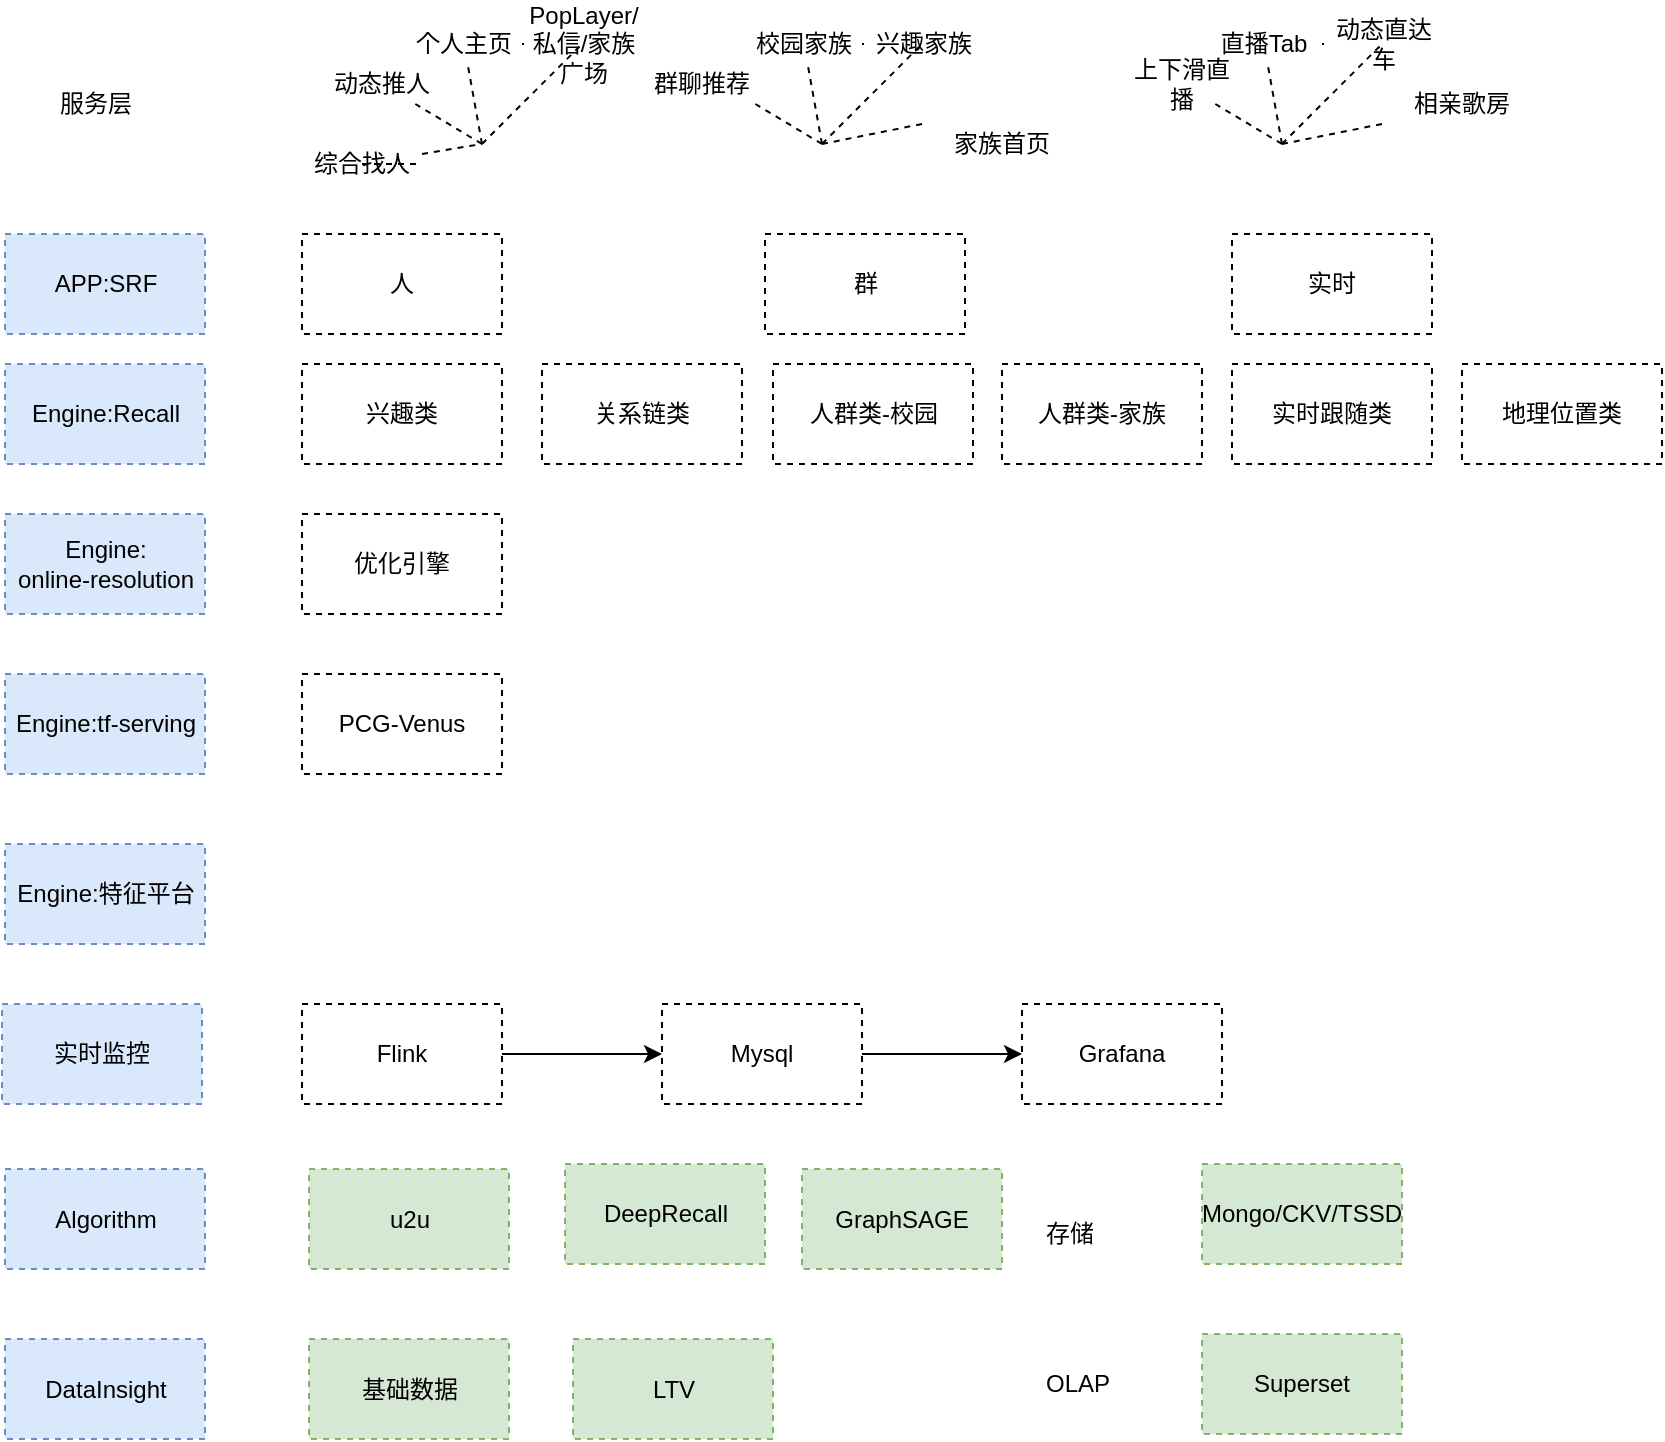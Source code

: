 <mxfile version="12.8.8" type="github">
  <diagram id="Y_AokOB5KF5WKN3AicvX" name="Page-1">
    <mxGraphModel dx="946" dy="505" grid="1" gridSize="10" guides="1" tooltips="1" connect="1" arrows="1" fold="1" page="1" pageScale="1" pageWidth="827" pageHeight="1169" math="0" shadow="0">
      <root>
        <mxCell id="0" />
        <mxCell id="1" parent="0" />
        <mxCell id="s-PTc00IzFQUta7m_57h-14" value="群" style="rounded=0;whiteSpace=wrap;html=1;dashed=1;" parent="1" vertex="1">
          <mxGeometry x="391.5" y="175" width="100" height="50" as="geometry" />
        </mxCell>
        <mxCell id="s-PTc00IzFQUta7m_57h-19" value="人" style="rounded=0;whiteSpace=wrap;html=1;dashed=1;" parent="1" vertex="1">
          <mxGeometry x="160" y="175" width="100" height="50" as="geometry" />
        </mxCell>
        <mxCell id="s-PTc00IzFQUta7m_57h-31" value="存储" style="text;html=1;resizable=0;points=[];autosize=1;align=left;verticalAlign=top;spacingTop=-4;" parent="1" vertex="1">
          <mxGeometry x="530" y="665" width="40" height="20" as="geometry" />
        </mxCell>
        <mxCell id="s-PTc00IzFQUta7m_57h-33" value="服务层" style="text;html=1;resizable=0;points=[];autosize=1;align=left;verticalAlign=top;spacingTop=-4;" parent="1" vertex="1">
          <mxGeometry x="36.5" y="100" width="50" height="20" as="geometry" />
        </mxCell>
        <mxCell id="s-PTc00IzFQUta7m_57h-37" value="" style="group" parent="1" vertex="1" connectable="0">
          <mxGeometry x="160" y="70" width="171" height="80" as="geometry" />
        </mxCell>
        <mxCell id="s-PTc00IzFQUta7m_57h-1" value="" style="endArrow=none;dashed=1;html=1;" parent="s-PTc00IzFQUta7m_57h-37" source="s-PTc00IzFQUta7m_57h-6" edge="1">
          <mxGeometry width="50" height="50" relative="1" as="geometry">
            <mxPoint x="90" y="60" as="sourcePoint" />
            <mxPoint x="30" y="40" as="targetPoint" />
          </mxGeometry>
        </mxCell>
        <mxCell id="s-PTc00IzFQUta7m_57h-2" value="" style="endArrow=none;dashed=1;html=1;" parent="s-PTc00IzFQUta7m_57h-37" source="s-PTc00IzFQUta7m_57h-7" edge="1">
          <mxGeometry width="50" height="50" relative="1" as="geometry">
            <mxPoint x="90" y="60" as="sourcePoint" />
            <mxPoint x="110" y="10" as="targetPoint" />
          </mxGeometry>
        </mxCell>
        <mxCell id="s-PTc00IzFQUta7m_57h-3" value="" style="endArrow=none;dashed=1;html=1;" parent="s-PTc00IzFQUta7m_57h-37" edge="1">
          <mxGeometry width="50" height="50" relative="1" as="geometry">
            <mxPoint x="90" y="60" as="sourcePoint" />
            <mxPoint x="140" y="10" as="targetPoint" />
          </mxGeometry>
        </mxCell>
        <mxCell id="s-PTc00IzFQUta7m_57h-4" value="" style="endArrow=none;dashed=1;html=1;" parent="s-PTc00IzFQUta7m_57h-37" source="s-PTc00IzFQUta7m_57h-5" edge="1">
          <mxGeometry width="50" height="50" relative="1" as="geometry">
            <mxPoint x="30" y="70" as="sourcePoint" />
            <mxPoint x="90" y="60" as="targetPoint" />
          </mxGeometry>
        </mxCell>
        <mxCell id="s-PTc00IzFQUta7m_57h-8" value="PopLayer/私信/家族广场" style="text;html=1;strokeColor=none;fillColor=none;align=center;verticalAlign=middle;whiteSpace=wrap;rounded=0;" parent="s-PTc00IzFQUta7m_57h-37" vertex="1">
          <mxGeometry x="111" width="60" height="20" as="geometry" />
        </mxCell>
        <mxCell id="s-PTc00IzFQUta7m_57h-5" value="综合找人" style="text;html=1;strokeColor=none;fillColor=none;align=center;verticalAlign=middle;whiteSpace=wrap;rounded=0;" parent="s-PTc00IzFQUta7m_57h-37" vertex="1">
          <mxGeometry y="60" width="60" height="20" as="geometry" />
        </mxCell>
        <mxCell id="s-PTc00IzFQUta7m_57h-9" value="" style="endArrow=none;dashed=1;html=1;" parent="s-PTc00IzFQUta7m_57h-37" target="s-PTc00IzFQUta7m_57h-5" edge="1">
          <mxGeometry width="50" height="50" relative="1" as="geometry">
            <mxPoint x="30" y="70" as="sourcePoint" />
            <mxPoint x="90" y="60" as="targetPoint" />
          </mxGeometry>
        </mxCell>
        <mxCell id="s-PTc00IzFQUta7m_57h-6" value="动态推人" style="text;html=1;strokeColor=none;fillColor=none;align=center;verticalAlign=middle;whiteSpace=wrap;rounded=0;" parent="s-PTc00IzFQUta7m_57h-37" vertex="1">
          <mxGeometry x="10" y="20" width="60" height="20" as="geometry" />
        </mxCell>
        <mxCell id="s-PTc00IzFQUta7m_57h-10" value="" style="endArrow=none;dashed=1;html=1;" parent="s-PTc00IzFQUta7m_57h-37" target="s-PTc00IzFQUta7m_57h-6" edge="1">
          <mxGeometry width="50" height="50" relative="1" as="geometry">
            <mxPoint x="90" y="60" as="sourcePoint" />
            <mxPoint x="30" y="40" as="targetPoint" />
          </mxGeometry>
        </mxCell>
        <mxCell id="s-PTc00IzFQUta7m_57h-7" value="个人主页" style="text;html=1;strokeColor=none;fillColor=none;align=center;verticalAlign=middle;whiteSpace=wrap;rounded=0;" parent="s-PTc00IzFQUta7m_57h-37" vertex="1">
          <mxGeometry x="51" width="60" height="20" as="geometry" />
        </mxCell>
        <mxCell id="s-PTc00IzFQUta7m_57h-11" value="" style="endArrow=none;dashed=1;html=1;" parent="s-PTc00IzFQUta7m_57h-37" target="s-PTc00IzFQUta7m_57h-7" edge="1">
          <mxGeometry width="50" height="50" relative="1" as="geometry">
            <mxPoint x="90" y="60" as="sourcePoint" />
            <mxPoint x="110" y="10" as="targetPoint" />
          </mxGeometry>
        </mxCell>
        <mxCell id="s-PTc00IzFQUta7m_57h-41" value="u2u" style="rounded=0;whiteSpace=wrap;html=1;dashed=1;fillColor=#d5e8d4;strokeColor=#82b366;" parent="1" vertex="1">
          <mxGeometry x="163.5" y="642.5" width="100" height="50" as="geometry" />
        </mxCell>
        <mxCell id="s-PTc00IzFQUta7m_57h-48" value="基础数据" style="rounded=0;whiteSpace=wrap;html=1;dashed=1;fillColor=#d5e8d4;strokeColor=#82b366;" parent="1" vertex="1">
          <mxGeometry x="163.5" y="727.5" width="100" height="50" as="geometry" />
        </mxCell>
        <mxCell id="s-PTc00IzFQUta7m_57h-50" value="DeepRecall" style="rounded=0;whiteSpace=wrap;html=1;dashed=1;fillColor=#d5e8d4;strokeColor=#82b366;" parent="1" vertex="1">
          <mxGeometry x="291.5" y="640" width="100" height="50" as="geometry" />
        </mxCell>
        <mxCell id="ecr_fcM2LNX9bwCegmGf-3" value="" style="group" parent="1" vertex="1" connectable="0">
          <mxGeometry x="310" y="70" width="171" height="80" as="geometry" />
        </mxCell>
        <mxCell id="ecr_fcM2LNX9bwCegmGf-11" value="群聊推荐" style="text;html=1;strokeColor=none;fillColor=none;align=center;verticalAlign=middle;whiteSpace=wrap;rounded=0;" parent="ecr_fcM2LNX9bwCegmGf-3" vertex="1">
          <mxGeometry x="20" y="20" width="60" height="20" as="geometry" />
        </mxCell>
        <mxCell id="ecr_fcM2LNX9bwCegmGf-16" value="LTV" style="rounded=0;whiteSpace=wrap;html=1;dashed=1;fillColor=#d5e8d4;strokeColor=#82b366;" parent="1" vertex="1">
          <mxGeometry x="295.5" y="727.5" width="100" height="50" as="geometry" />
        </mxCell>
        <mxCell id="ecr_fcM2LNX9bwCegmGf-18" value="Mongo/CKV/TSSD" style="rounded=0;whiteSpace=wrap;html=1;dashed=1;fillColor=#d5e8d4;strokeColor=#82b366;" parent="1" vertex="1">
          <mxGeometry x="610" y="640" width="100" height="50" as="geometry" />
        </mxCell>
        <mxCell id="ecr_fcM2LNX9bwCegmGf-19" value="OLAP" style="text;html=1;resizable=0;points=[];autosize=1;align=left;verticalAlign=top;spacingTop=-4;" parent="1" vertex="1">
          <mxGeometry x="530" y="740" width="50" height="20" as="geometry" />
        </mxCell>
        <mxCell id="ecr_fcM2LNX9bwCegmGf-20" value="Superset" style="rounded=0;whiteSpace=wrap;html=1;dashed=1;fillColor=#d5e8d4;strokeColor=#82b366;" parent="1" vertex="1">
          <mxGeometry x="610" y="725" width="100" height="50" as="geometry" />
        </mxCell>
        <mxCell id="ecr_fcM2LNX9bwCegmGf-22" value="APP:SRF" style="rounded=0;whiteSpace=wrap;html=1;dashed=1;fillColor=#dae8fc;strokeColor=#6c8ebf;" parent="1" vertex="1">
          <mxGeometry x="11.5" y="175" width="100" height="50" as="geometry" />
        </mxCell>
        <mxCell id="ecr_fcM2LNX9bwCegmGf-23" value="Engine:Recall" style="rounded=0;whiteSpace=wrap;html=1;dashed=1;fillColor=#dae8fc;strokeColor=#6c8ebf;" parent="1" vertex="1">
          <mxGeometry x="11.5" y="240" width="100" height="50" as="geometry" />
        </mxCell>
        <mxCell id="_4S4c3pxeP70puiZ8Xbx-68" value="Algorithm" style="rounded=0;whiteSpace=wrap;html=1;dashed=1;fillColor=#dae8fc;strokeColor=#6c8ebf;" parent="1" vertex="1">
          <mxGeometry x="11.5" y="642.5" width="100" height="50" as="geometry" />
        </mxCell>
        <mxCell id="_4S4c3pxeP70puiZ8Xbx-69" value="DataInsight" style="rounded=0;whiteSpace=wrap;html=1;dashed=1;fillColor=#dae8fc;strokeColor=#6c8ebf;" parent="1" vertex="1">
          <mxGeometry x="11.5" y="727.5" width="100" height="50" as="geometry" />
        </mxCell>
        <mxCell id="X63_2LRDY6mfcKhZiXAN-1" value="GraphSAGE" style="rounded=0;whiteSpace=wrap;html=1;dashed=1;fillColor=#d5e8d4;strokeColor=#82b366;" vertex="1" parent="1">
          <mxGeometry x="410" y="642.5" width="100" height="50" as="geometry" />
        </mxCell>
        <mxCell id="X63_2LRDY6mfcKhZiXAN-2" value="实时" style="rounded=0;whiteSpace=wrap;html=1;dashed=1;" vertex="1" parent="1">
          <mxGeometry x="625" y="175" width="100" height="50" as="geometry" />
        </mxCell>
        <mxCell id="X63_2LRDY6mfcKhZiXAN-3" value="Engine:tf-serving" style="rounded=0;whiteSpace=wrap;html=1;dashed=1;fillColor=#dae8fc;strokeColor=#6c8ebf;" vertex="1" parent="1">
          <mxGeometry x="11.5" y="395" width="100" height="50" as="geometry" />
        </mxCell>
        <mxCell id="X63_2LRDY6mfcKhZiXAN-4" value="Engine:特征平台" style="rounded=0;whiteSpace=wrap;html=1;dashed=1;fillColor=#dae8fc;strokeColor=#6c8ebf;" vertex="1" parent="1">
          <mxGeometry x="11.5" y="480" width="100" height="50" as="geometry" />
        </mxCell>
        <mxCell id="X63_2LRDY6mfcKhZiXAN-5" value="" style="group" vertex="1" connectable="0" parent="1">
          <mxGeometry x="560" y="70" width="171" height="80" as="geometry" />
        </mxCell>
        <mxCell id="X63_2LRDY6mfcKhZiXAN-6" value="" style="endArrow=none;dashed=1;html=1;" edge="1" parent="X63_2LRDY6mfcKhZiXAN-5" source="X63_2LRDY6mfcKhZiXAN-11">
          <mxGeometry width="50" height="50" relative="1" as="geometry">
            <mxPoint x="90" y="60" as="sourcePoint" />
            <mxPoint x="30" y="40" as="targetPoint" />
          </mxGeometry>
        </mxCell>
        <mxCell id="X63_2LRDY6mfcKhZiXAN-7" value="" style="endArrow=none;dashed=1;html=1;" edge="1" parent="X63_2LRDY6mfcKhZiXAN-5" source="X63_2LRDY6mfcKhZiXAN-13">
          <mxGeometry width="50" height="50" relative="1" as="geometry">
            <mxPoint x="90" y="60" as="sourcePoint" />
            <mxPoint x="110" y="10" as="targetPoint" />
          </mxGeometry>
        </mxCell>
        <mxCell id="X63_2LRDY6mfcKhZiXAN-8" value="" style="endArrow=none;dashed=1;html=1;" edge="1" parent="X63_2LRDY6mfcKhZiXAN-5">
          <mxGeometry width="50" height="50" relative="1" as="geometry">
            <mxPoint x="90" y="60" as="sourcePoint" />
            <mxPoint x="140" y="10" as="targetPoint" />
          </mxGeometry>
        </mxCell>
        <mxCell id="X63_2LRDY6mfcKhZiXAN-9" value="" style="endArrow=none;dashed=1;html=1;" edge="1" parent="X63_2LRDY6mfcKhZiXAN-5">
          <mxGeometry width="50" height="50" relative="1" as="geometry">
            <mxPoint x="140" y="50" as="sourcePoint" />
            <mxPoint x="90" y="60" as="targetPoint" />
          </mxGeometry>
        </mxCell>
        <mxCell id="X63_2LRDY6mfcKhZiXAN-10" value="动态直达车" style="text;html=1;strokeColor=none;fillColor=none;align=center;verticalAlign=middle;whiteSpace=wrap;rounded=0;" vertex="1" parent="X63_2LRDY6mfcKhZiXAN-5">
          <mxGeometry x="111" width="60" height="20" as="geometry" />
        </mxCell>
        <mxCell id="X63_2LRDY6mfcKhZiXAN-11" value="上下滑直播" style="text;html=1;strokeColor=none;fillColor=none;align=center;verticalAlign=middle;whiteSpace=wrap;rounded=0;" vertex="1" parent="X63_2LRDY6mfcKhZiXAN-5">
          <mxGeometry x="10" y="20" width="60" height="20" as="geometry" />
        </mxCell>
        <mxCell id="X63_2LRDY6mfcKhZiXAN-12" value="" style="endArrow=none;dashed=1;html=1;" edge="1" parent="X63_2LRDY6mfcKhZiXAN-5" target="X63_2LRDY6mfcKhZiXAN-11">
          <mxGeometry width="50" height="50" relative="1" as="geometry">
            <mxPoint x="90" y="60" as="sourcePoint" />
            <mxPoint x="30" y="40" as="targetPoint" />
          </mxGeometry>
        </mxCell>
        <mxCell id="X63_2LRDY6mfcKhZiXAN-13" value="直播Tab" style="text;html=1;strokeColor=none;fillColor=none;align=center;verticalAlign=middle;whiteSpace=wrap;rounded=0;" vertex="1" parent="X63_2LRDY6mfcKhZiXAN-5">
          <mxGeometry x="51" width="60" height="20" as="geometry" />
        </mxCell>
        <mxCell id="X63_2LRDY6mfcKhZiXAN-14" value="" style="endArrow=none;dashed=1;html=1;" edge="1" parent="X63_2LRDY6mfcKhZiXAN-5" target="X63_2LRDY6mfcKhZiXAN-13">
          <mxGeometry width="50" height="50" relative="1" as="geometry">
            <mxPoint x="90" y="60" as="sourcePoint" />
            <mxPoint x="110" y="10" as="targetPoint" />
          </mxGeometry>
        </mxCell>
        <mxCell id="X63_2LRDY6mfcKhZiXAN-15" value="Engine:&lt;br&gt;online-resolution" style="rounded=0;whiteSpace=wrap;html=1;dashed=1;fillColor=#dae8fc;strokeColor=#6c8ebf;" vertex="1" parent="1">
          <mxGeometry x="11.5" y="315" width="100" height="50" as="geometry" />
        </mxCell>
        <mxCell id="X63_2LRDY6mfcKhZiXAN-17" value="实时监控" style="rounded=0;whiteSpace=wrap;html=1;dashed=1;fillColor=#dae8fc;strokeColor=#6c8ebf;" vertex="1" parent="1">
          <mxGeometry x="10" y="560" width="100" height="50" as="geometry" />
        </mxCell>
        <mxCell id="X63_2LRDY6mfcKhZiXAN-18" value="相亲歌房" style="text;html=1;strokeColor=none;fillColor=none;align=center;verticalAlign=middle;whiteSpace=wrap;rounded=0;" vertex="1" parent="1">
          <mxGeometry x="710" y="100" width="60" height="20" as="geometry" />
        </mxCell>
        <mxCell id="X63_2LRDY6mfcKhZiXAN-20" value="兴趣类" style="rounded=0;whiteSpace=wrap;html=1;dashed=1;" vertex="1" parent="1">
          <mxGeometry x="160" y="240" width="100" height="50" as="geometry" />
        </mxCell>
        <mxCell id="X63_2LRDY6mfcKhZiXAN-23" value="关系链类" style="rounded=0;whiteSpace=wrap;html=1;dashed=1;" vertex="1" parent="1">
          <mxGeometry x="280" y="240" width="100" height="50" as="geometry" />
        </mxCell>
        <mxCell id="X63_2LRDY6mfcKhZiXAN-24" value="实时跟随类" style="rounded=0;whiteSpace=wrap;html=1;dashed=1;" vertex="1" parent="1">
          <mxGeometry x="625" y="240" width="100" height="50" as="geometry" />
        </mxCell>
        <mxCell id="X63_2LRDY6mfcKhZiXAN-25" value="人群类-校园" style="rounded=0;whiteSpace=wrap;html=1;dashed=1;" vertex="1" parent="1">
          <mxGeometry x="395.5" y="240" width="100" height="50" as="geometry" />
        </mxCell>
        <mxCell id="X63_2LRDY6mfcKhZiXAN-26" value="人群类-家族" style="rounded=0;whiteSpace=wrap;html=1;dashed=1;" vertex="1" parent="1">
          <mxGeometry x="510" y="240" width="100" height="50" as="geometry" />
        </mxCell>
        <mxCell id="ecr_fcM2LNX9bwCegmGf-4" value="" style="endArrow=none;dashed=1;html=1;" parent="1" edge="1">
          <mxGeometry width="50" height="50" relative="1" as="geometry">
            <mxPoint x="360" y="110" as="sourcePoint" />
            <mxPoint x="360" y="110" as="targetPoint" />
          </mxGeometry>
        </mxCell>
        <mxCell id="ecr_fcM2LNX9bwCegmGf-5" value="" style="endArrow=none;dashed=1;html=1;" parent="1" source="ecr_fcM2LNX9bwCegmGf-13" edge="1">
          <mxGeometry width="50" height="50" relative="1" as="geometry">
            <mxPoint x="420" y="130" as="sourcePoint" />
            <mxPoint x="440" y="80" as="targetPoint" />
          </mxGeometry>
        </mxCell>
        <mxCell id="ecr_fcM2LNX9bwCegmGf-6" value="" style="endArrow=none;dashed=1;html=1;" parent="1" edge="1">
          <mxGeometry width="50" height="50" relative="1" as="geometry">
            <mxPoint x="420" y="130" as="sourcePoint" />
            <mxPoint x="470" y="80" as="targetPoint" />
          </mxGeometry>
        </mxCell>
        <mxCell id="ecr_fcM2LNX9bwCegmGf-7" value="" style="endArrow=none;dashed=1;html=1;" parent="1" edge="1">
          <mxGeometry width="50" height="50" relative="1" as="geometry">
            <mxPoint x="470" y="120" as="sourcePoint" />
            <mxPoint x="420" y="130" as="targetPoint" />
          </mxGeometry>
        </mxCell>
        <mxCell id="ecr_fcM2LNX9bwCegmGf-8" value="兴趣家族" style="text;html=1;strokeColor=none;fillColor=none;align=center;verticalAlign=middle;whiteSpace=wrap;rounded=0;" parent="1" vertex="1">
          <mxGeometry x="441" y="70" width="60" height="20" as="geometry" />
        </mxCell>
        <mxCell id="ecr_fcM2LNX9bwCegmGf-12" value="" style="endArrow=none;dashed=1;html=1;" parent="1" edge="1">
          <mxGeometry width="50" height="50" relative="1" as="geometry">
            <mxPoint x="420" y="130" as="sourcePoint" />
            <mxPoint x="386.667" y="110" as="targetPoint" />
          </mxGeometry>
        </mxCell>
        <mxCell id="ecr_fcM2LNX9bwCegmGf-13" value="校园家族" style="text;html=1;strokeColor=none;fillColor=none;align=center;verticalAlign=middle;whiteSpace=wrap;rounded=0;" parent="1" vertex="1">
          <mxGeometry x="381" y="70" width="60" height="20" as="geometry" />
        </mxCell>
        <mxCell id="ecr_fcM2LNX9bwCegmGf-14" value="" style="endArrow=none;dashed=1;html=1;" parent="1" target="ecr_fcM2LNX9bwCegmGf-13" edge="1">
          <mxGeometry width="50" height="50" relative="1" as="geometry">
            <mxPoint x="420" y="130" as="sourcePoint" />
            <mxPoint x="440" y="80" as="targetPoint" />
          </mxGeometry>
        </mxCell>
        <mxCell id="ecr_fcM2LNX9bwCegmGf-9" value="家族首页" style="text;html=1;strokeColor=none;fillColor=none;align=center;verticalAlign=middle;whiteSpace=wrap;rounded=0;" parent="1" vertex="1">
          <mxGeometry x="480" y="120" width="60" height="20" as="geometry" />
        </mxCell>
        <mxCell id="X63_2LRDY6mfcKhZiXAN-29" value="地理位置类" style="rounded=0;whiteSpace=wrap;html=1;dashed=1;" vertex="1" parent="1">
          <mxGeometry x="740" y="240" width="100" height="50" as="geometry" />
        </mxCell>
        <mxCell id="X63_2LRDY6mfcKhZiXAN-30" value="优化引擎" style="rounded=0;whiteSpace=wrap;html=1;dashed=1;" vertex="1" parent="1">
          <mxGeometry x="160" y="315" width="100" height="50" as="geometry" />
        </mxCell>
        <mxCell id="X63_2LRDY6mfcKhZiXAN-31" value="PCG-Venus" style="rounded=0;whiteSpace=wrap;html=1;dashed=1;" vertex="1" parent="1">
          <mxGeometry x="160" y="395" width="100" height="50" as="geometry" />
        </mxCell>
        <mxCell id="X63_2LRDY6mfcKhZiXAN-34" value="" style="edgeStyle=orthogonalEdgeStyle;rounded=0;orthogonalLoop=1;jettySize=auto;html=1;" edge="1" parent="1" source="X63_2LRDY6mfcKhZiXAN-32" target="X63_2LRDY6mfcKhZiXAN-33">
          <mxGeometry relative="1" as="geometry" />
        </mxCell>
        <mxCell id="X63_2LRDY6mfcKhZiXAN-32" value="Flink" style="rounded=0;whiteSpace=wrap;html=1;dashed=1;" vertex="1" parent="1">
          <mxGeometry x="160" y="560" width="100" height="50" as="geometry" />
        </mxCell>
        <mxCell id="X63_2LRDY6mfcKhZiXAN-36" value="" style="edgeStyle=orthogonalEdgeStyle;rounded=0;orthogonalLoop=1;jettySize=auto;html=1;" edge="1" parent="1" source="X63_2LRDY6mfcKhZiXAN-33" target="X63_2LRDY6mfcKhZiXAN-35">
          <mxGeometry relative="1" as="geometry" />
        </mxCell>
        <mxCell id="X63_2LRDY6mfcKhZiXAN-33" value="Mysql" style="rounded=0;whiteSpace=wrap;html=1;dashed=1;" vertex="1" parent="1">
          <mxGeometry x="340" y="560" width="100" height="50" as="geometry" />
        </mxCell>
        <mxCell id="X63_2LRDY6mfcKhZiXAN-35" value="Grafana" style="rounded=0;whiteSpace=wrap;html=1;dashed=1;" vertex="1" parent="1">
          <mxGeometry x="520" y="560" width="100" height="50" as="geometry" />
        </mxCell>
      </root>
    </mxGraphModel>
  </diagram>
</mxfile>
